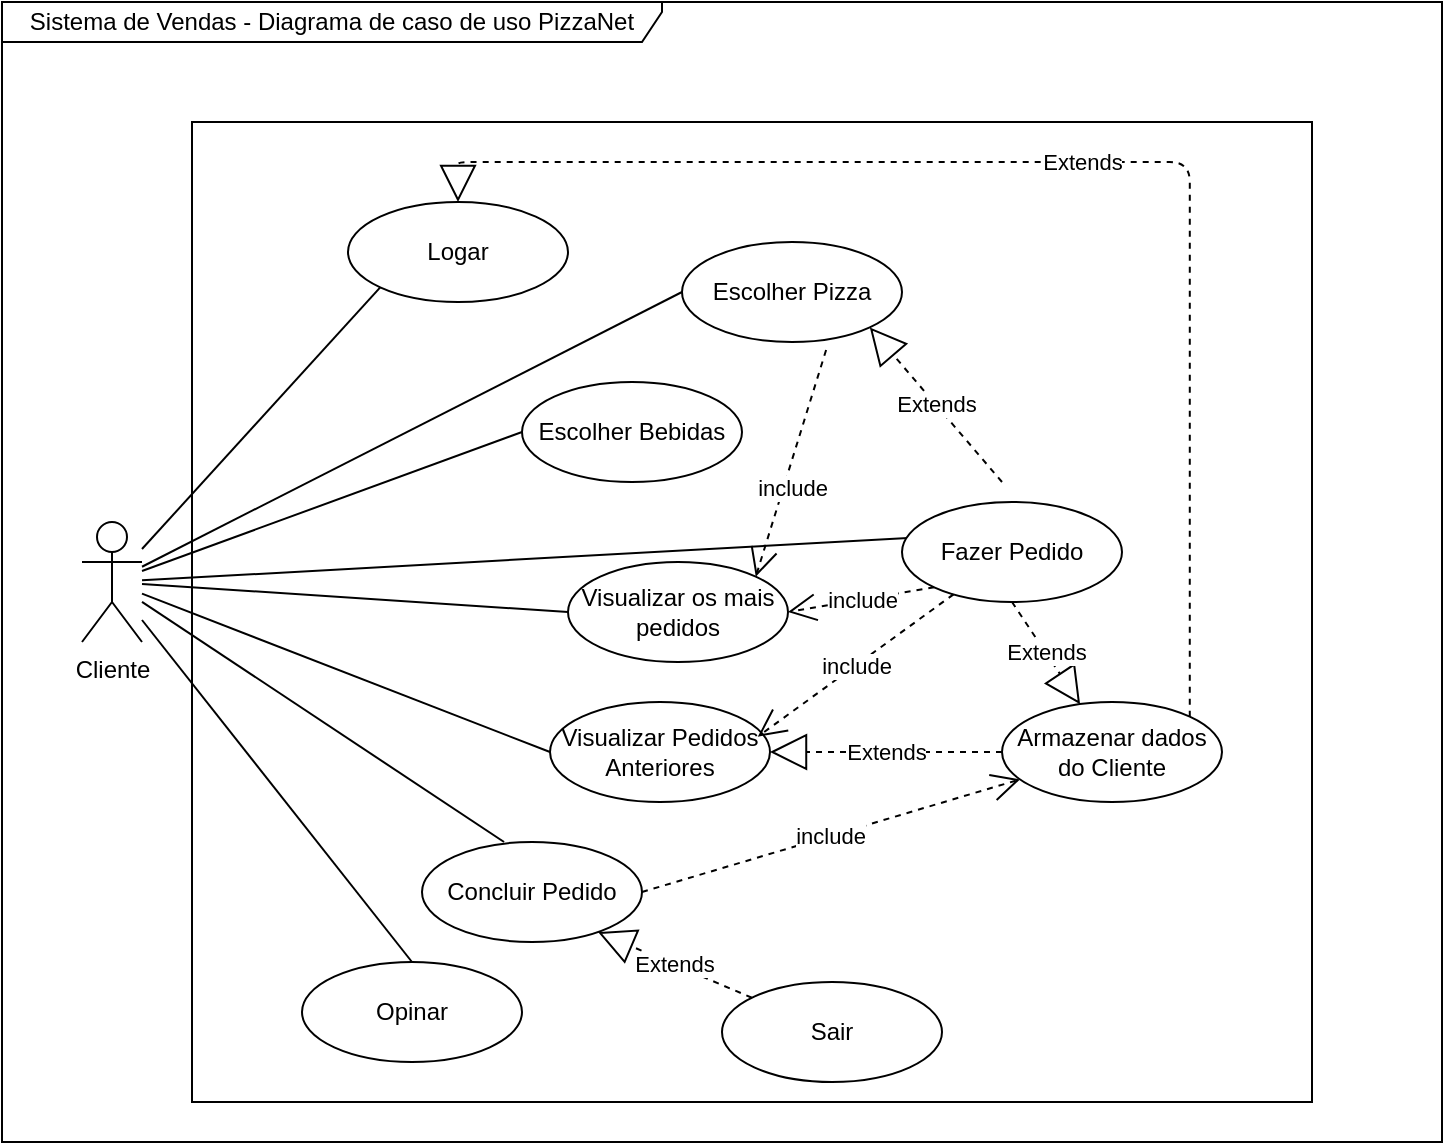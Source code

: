 <mxfile version="13.9.9" type="github">
  <diagram id="yDT6zYbupYHxxWWFTKYv" name="Page-1">
    <mxGraphModel dx="924" dy="804" grid="1" gridSize="10" guides="1" tooltips="1" connect="1" arrows="1" fold="1" page="1" pageScale="1" pageWidth="827" pageHeight="1169" math="0" shadow="0">
      <root>
        <mxCell id="0" />
        <mxCell id="1" parent="0" />
        <mxCell id="V1P1zYZpyqZhVZjL2S4_-1" value="&lt;font style=&quot;vertical-align: inherit&quot;&gt;&lt;font style=&quot;vertical-align: inherit&quot;&gt;&lt;font style=&quot;vertical-align: inherit&quot;&gt;&lt;font style=&quot;vertical-align: inherit&quot;&gt;&lt;font style=&quot;vertical-align: inherit&quot;&gt;&lt;font style=&quot;vertical-align: inherit&quot;&gt;&lt;font style=&quot;vertical-align: inherit&quot;&gt;&lt;font style=&quot;vertical-align: inherit&quot;&gt;&lt;font style=&quot;vertical-align: inherit&quot;&gt;&lt;font style=&quot;vertical-align: inherit&quot;&gt;&lt;font style=&quot;vertical-align: inherit&quot;&gt;&lt;font style=&quot;vertical-align: inherit&quot;&gt;Sistema de Vendas - Diagrama de caso de uso PizzaNet&lt;/font&gt;&lt;/font&gt;&lt;/font&gt;&lt;/font&gt;&lt;/font&gt;&lt;/font&gt;&lt;/font&gt;&lt;/font&gt;&lt;/font&gt;&lt;/font&gt;&lt;/font&gt;&lt;/font&gt;" style="shape=umlFrame;whiteSpace=wrap;html=1;width=330;height=20;strokeColor=#000000;" vertex="1" parent="1">
          <mxGeometry x="30" y="70" width="720" height="570" as="geometry" />
        </mxCell>
        <mxCell id="V1P1zYZpyqZhVZjL2S4_-2" value="" style="rounded=0;whiteSpace=wrap;html=1;fillColor=none;" vertex="1" parent="1">
          <mxGeometry x="125" y="130" width="560" height="490" as="geometry" />
        </mxCell>
        <mxCell id="V1P1zYZpyqZhVZjL2S4_-3" style="edgeStyle=none;rounded=0;orthogonalLoop=1;jettySize=auto;html=1;exitX=0;exitY=0;exitDx=0;exitDy=0;endArrow=none;endFill=0;" edge="1" parent="1">
          <mxGeometry relative="1" as="geometry">
            <mxPoint x="564.64" y="484" as="sourcePoint" />
            <mxPoint x="564.64" y="484" as="targetPoint" />
          </mxGeometry>
        </mxCell>
        <mxCell id="V1P1zYZpyqZhVZjL2S4_-4" style="edgeStyle=none;rounded=0;orthogonalLoop=1;jettySize=auto;html=1;entryX=0;entryY=0.5;entryDx=0;entryDy=0;endArrow=none;endFill=0;" edge="1" parent="1" source="V1P1zYZpyqZhVZjL2S4_-12" target="V1P1zYZpyqZhVZjL2S4_-17">
          <mxGeometry relative="1" as="geometry" />
        </mxCell>
        <mxCell id="V1P1zYZpyqZhVZjL2S4_-5" style="edgeStyle=none;rounded=0;orthogonalLoop=1;jettySize=auto;html=1;entryX=0;entryY=0.5;entryDx=0;entryDy=0;endArrow=none;endFill=0;" edge="1" parent="1" source="V1P1zYZpyqZhVZjL2S4_-12" target="V1P1zYZpyqZhVZjL2S4_-14">
          <mxGeometry relative="1" as="geometry" />
        </mxCell>
        <mxCell id="V1P1zYZpyqZhVZjL2S4_-6" style="edgeStyle=none;rounded=0;orthogonalLoop=1;jettySize=auto;html=1;entryX=0.027;entryY=0.36;entryDx=0;entryDy=0;entryPerimeter=0;endArrow=none;endFill=0;" edge="1" parent="1" source="V1P1zYZpyqZhVZjL2S4_-12" target="V1P1zYZpyqZhVZjL2S4_-18">
          <mxGeometry relative="1" as="geometry" />
        </mxCell>
        <mxCell id="V1P1zYZpyqZhVZjL2S4_-7" style="edgeStyle=none;rounded=0;orthogonalLoop=1;jettySize=auto;html=1;entryX=0;entryY=0.5;entryDx=0;entryDy=0;endArrow=none;endFill=0;" edge="1" parent="1" source="V1P1zYZpyqZhVZjL2S4_-12" target="V1P1zYZpyqZhVZjL2S4_-20">
          <mxGeometry relative="1" as="geometry" />
        </mxCell>
        <mxCell id="V1P1zYZpyqZhVZjL2S4_-8" style="edgeStyle=none;rounded=0;orthogonalLoop=1;jettySize=auto;html=1;entryX=0;entryY=0.5;entryDx=0;entryDy=0;endArrow=none;endFill=0;" edge="1" parent="1" source="V1P1zYZpyqZhVZjL2S4_-12" target="V1P1zYZpyqZhVZjL2S4_-15">
          <mxGeometry relative="1" as="geometry" />
        </mxCell>
        <mxCell id="V1P1zYZpyqZhVZjL2S4_-9" style="edgeStyle=none;rounded=0;orthogonalLoop=1;jettySize=auto;html=1;entryX=0.373;entryY=0;entryDx=0;entryDy=0;entryPerimeter=0;endArrow=none;endFill=0;" edge="1" parent="1" source="V1P1zYZpyqZhVZjL2S4_-12" target="V1P1zYZpyqZhVZjL2S4_-19">
          <mxGeometry relative="1" as="geometry" />
        </mxCell>
        <mxCell id="V1P1zYZpyqZhVZjL2S4_-10" style="edgeStyle=none;rounded=0;orthogonalLoop=1;jettySize=auto;html=1;entryX=0.5;entryY=0;entryDx=0;entryDy=0;endArrow=none;endFill=0;" edge="1" parent="1" source="V1P1zYZpyqZhVZjL2S4_-12" target="V1P1zYZpyqZhVZjL2S4_-16">
          <mxGeometry relative="1" as="geometry" />
        </mxCell>
        <mxCell id="V1P1zYZpyqZhVZjL2S4_-11" style="edgeStyle=none;rounded=0;orthogonalLoop=1;jettySize=auto;html=1;entryX=0;entryY=1;entryDx=0;entryDy=0;endArrow=none;endFill=0;" edge="1" parent="1" source="V1P1zYZpyqZhVZjL2S4_-12" target="V1P1zYZpyqZhVZjL2S4_-13">
          <mxGeometry relative="1" as="geometry" />
        </mxCell>
        <mxCell id="V1P1zYZpyqZhVZjL2S4_-12" value="&lt;font style=&quot;vertical-align: inherit&quot;&gt;&lt;font style=&quot;vertical-align: inherit&quot;&gt;Cliente&lt;/font&gt;&lt;/font&gt;" style="shape=umlActor;verticalLabelPosition=bottom;verticalAlign=top;html=1;" vertex="1" parent="1">
          <mxGeometry x="70" y="330" width="30" height="60" as="geometry" />
        </mxCell>
        <mxCell id="V1P1zYZpyqZhVZjL2S4_-13" value="&lt;font style=&quot;vertical-align: inherit&quot;&gt;&lt;font style=&quot;vertical-align: inherit&quot;&gt;&lt;font style=&quot;vertical-align: inherit&quot;&gt;&lt;font style=&quot;vertical-align: inherit&quot;&gt;Logar&lt;/font&gt;&lt;/font&gt;&lt;/font&gt;&lt;/font&gt;" style="ellipse;whiteSpace=wrap;html=1;" vertex="1" parent="1">
          <mxGeometry x="203" y="170" width="110" height="50" as="geometry" />
        </mxCell>
        <mxCell id="V1P1zYZpyqZhVZjL2S4_-14" value="&lt;font style=&quot;vertical-align: inherit&quot;&gt;&lt;font style=&quot;vertical-align: inherit&quot;&gt;&lt;font style=&quot;vertical-align: inherit&quot;&gt;&lt;font style=&quot;vertical-align: inherit&quot;&gt;&lt;font style=&quot;vertical-align: inherit&quot;&gt;&lt;font style=&quot;vertical-align: inherit&quot;&gt;Escolher Bebidas&lt;/font&gt;&lt;/font&gt;&lt;/font&gt;&lt;/font&gt;&lt;/font&gt;&lt;/font&gt;" style="ellipse;whiteSpace=wrap;html=1;" vertex="1" parent="1">
          <mxGeometry x="290" y="260" width="110" height="50" as="geometry" />
        </mxCell>
        <mxCell id="V1P1zYZpyqZhVZjL2S4_-15" value="&lt;font style=&quot;vertical-align: inherit&quot;&gt;&lt;font style=&quot;vertical-align: inherit&quot;&gt;&lt;font style=&quot;vertical-align: inherit&quot;&gt;&lt;font style=&quot;vertical-align: inherit&quot;&gt;&lt;font style=&quot;vertical-align: inherit&quot;&gt;&lt;font style=&quot;vertical-align: inherit&quot;&gt;&lt;font style=&quot;vertical-align: inherit&quot;&gt;&lt;font style=&quot;vertical-align: inherit&quot;&gt;Visualizar Pedidos Anteriores&lt;/font&gt;&lt;/font&gt;&lt;/font&gt;&lt;/font&gt;&lt;/font&gt;&lt;/font&gt;&lt;/font&gt;&lt;/font&gt;" style="ellipse;whiteSpace=wrap;html=1;" vertex="1" parent="1">
          <mxGeometry x="304" y="420" width="110" height="50" as="geometry" />
        </mxCell>
        <mxCell id="V1P1zYZpyqZhVZjL2S4_-16" value="&lt;font style=&quot;vertical-align: inherit&quot;&gt;&lt;font style=&quot;vertical-align: inherit&quot;&gt;&lt;font style=&quot;vertical-align: inherit&quot;&gt;&lt;font style=&quot;vertical-align: inherit&quot;&gt;&lt;font style=&quot;vertical-align: inherit&quot;&gt;&lt;font style=&quot;vertical-align: inherit&quot;&gt;&lt;font style=&quot;vertical-align: inherit&quot;&gt;&lt;font style=&quot;vertical-align: inherit&quot;&gt;Opinar&lt;/font&gt;&lt;/font&gt;&lt;/font&gt;&lt;/font&gt;&lt;/font&gt;&lt;/font&gt;&lt;/font&gt;&lt;/font&gt;" style="ellipse;whiteSpace=wrap;html=1;" vertex="1" parent="1">
          <mxGeometry x="180" y="550" width="110" height="50" as="geometry" />
        </mxCell>
        <mxCell id="V1P1zYZpyqZhVZjL2S4_-17" value="&lt;font style=&quot;vertical-align: inherit&quot;&gt;&lt;font style=&quot;vertical-align: inherit&quot;&gt;&lt;font style=&quot;vertical-align: inherit&quot;&gt;&lt;font style=&quot;vertical-align: inherit&quot;&gt;Escolher Pizza&lt;/font&gt;&lt;/font&gt;&lt;/font&gt;&lt;/font&gt;" style="ellipse;whiteSpace=wrap;html=1;" vertex="1" parent="1">
          <mxGeometry x="370" y="190" width="110" height="50" as="geometry" />
        </mxCell>
        <mxCell id="V1P1zYZpyqZhVZjL2S4_-18" value="&lt;font style=&quot;vertical-align: inherit&quot;&gt;&lt;font style=&quot;vertical-align: inherit&quot;&gt;&lt;font style=&quot;vertical-align: inherit&quot;&gt;&lt;font style=&quot;vertical-align: inherit&quot;&gt;&lt;font style=&quot;vertical-align: inherit&quot;&gt;&lt;font style=&quot;vertical-align: inherit&quot;&gt;Fazer Pedido&lt;/font&gt;&lt;/font&gt;&lt;/font&gt;&lt;/font&gt;&lt;/font&gt;&lt;/font&gt;" style="ellipse;whiteSpace=wrap;html=1;" vertex="1" parent="1">
          <mxGeometry x="480" y="320" width="110" height="50" as="geometry" />
        </mxCell>
        <mxCell id="V1P1zYZpyqZhVZjL2S4_-19" value="&lt;font style=&quot;vertical-align: inherit&quot;&gt;&lt;font style=&quot;vertical-align: inherit&quot;&gt;&lt;font style=&quot;vertical-align: inherit&quot;&gt;&lt;font style=&quot;vertical-align: inherit&quot;&gt;Concluir Pedido&lt;/font&gt;&lt;/font&gt;&lt;/font&gt;&lt;/font&gt;" style="ellipse;whiteSpace=wrap;html=1;" vertex="1" parent="1">
          <mxGeometry x="240" y="490" width="110" height="50" as="geometry" />
        </mxCell>
        <mxCell id="V1P1zYZpyqZhVZjL2S4_-20" value="&lt;font style=&quot;vertical-align: inherit&quot;&gt;&lt;font style=&quot;vertical-align: inherit&quot;&gt;&lt;font style=&quot;vertical-align: inherit&quot;&gt;&lt;font style=&quot;vertical-align: inherit&quot;&gt;&lt;font style=&quot;vertical-align: inherit&quot;&gt;&lt;font style=&quot;vertical-align: inherit&quot;&gt;Visualizar os mais pedidos&lt;/font&gt;&lt;/font&gt;&lt;/font&gt;&lt;/font&gt;&lt;/font&gt;&lt;/font&gt;" style="ellipse;whiteSpace=wrap;html=1;" vertex="1" parent="1">
          <mxGeometry x="313" y="350" width="110" height="50" as="geometry" />
        </mxCell>
        <mxCell id="V1P1zYZpyqZhVZjL2S4_-21" value="&lt;font style=&quot;vertical-align: inherit&quot;&gt;&lt;font style=&quot;vertical-align: inherit&quot;&gt;&lt;font style=&quot;vertical-align: inherit&quot;&gt;&lt;font style=&quot;vertical-align: inherit&quot;&gt;Armazenar dados do Cliente&lt;/font&gt;&lt;/font&gt;&lt;/font&gt;&lt;/font&gt;" style="ellipse;whiteSpace=wrap;html=1;" vertex="1" parent="1">
          <mxGeometry x="530" y="420" width="110" height="50" as="geometry" />
        </mxCell>
        <mxCell id="V1P1zYZpyqZhVZjL2S4_-22" value="Extends" style="endArrow=block;endSize=16;endFill=0;html=1;dashed=1;exitX=0.5;exitY=1;exitDx=0;exitDy=0;" edge="1" parent="1" source="V1P1zYZpyqZhVZjL2S4_-18" target="V1P1zYZpyqZhVZjL2S4_-21">
          <mxGeometry width="160" relative="1" as="geometry">
            <mxPoint x="440" y="340" as="sourcePoint" />
            <mxPoint x="530" y="345" as="targetPoint" />
          </mxGeometry>
        </mxCell>
        <mxCell id="V1P1zYZpyqZhVZjL2S4_-23" value="Extends" style="endArrow=block;endSize=16;endFill=0;html=1;dashed=1;exitX=0;exitY=0.5;exitDx=0;exitDy=0;entryX=1;entryY=0.5;entryDx=0;entryDy=0;" edge="1" parent="1" source="V1P1zYZpyqZhVZjL2S4_-21" target="V1P1zYZpyqZhVZjL2S4_-15">
          <mxGeometry width="160" relative="1" as="geometry">
            <mxPoint x="290" y="390" as="sourcePoint" />
            <mxPoint x="460" y="390" as="targetPoint" />
          </mxGeometry>
        </mxCell>
        <mxCell id="V1P1zYZpyqZhVZjL2S4_-24" value="include" style="endArrow=open;endSize=12;dashed=1;html=1;exitX=1;exitY=0.5;exitDx=0;exitDy=0;" edge="1" parent="1" source="V1P1zYZpyqZhVZjL2S4_-19" target="V1P1zYZpyqZhVZjL2S4_-21">
          <mxGeometry width="160" relative="1" as="geometry">
            <mxPoint x="290" y="390" as="sourcePoint" />
            <mxPoint x="450" y="390" as="targetPoint" />
          </mxGeometry>
        </mxCell>
        <mxCell id="V1P1zYZpyqZhVZjL2S4_-25" value="include" style="endArrow=open;endSize=12;dashed=1;html=1;entryX=1;entryY=0;entryDx=0;entryDy=0;exitX=0.655;exitY=1.08;exitDx=0;exitDy=0;exitPerimeter=0;" edge="1" parent="1" source="V1P1zYZpyqZhVZjL2S4_-17" target="V1P1zYZpyqZhVZjL2S4_-20">
          <mxGeometry x="0.192" y="4" width="160" relative="1" as="geometry">
            <mxPoint x="473" y="200" as="sourcePoint" />
            <mxPoint x="656.851" y="109.996" as="targetPoint" />
            <mxPoint as="offset" />
          </mxGeometry>
        </mxCell>
        <mxCell id="V1P1zYZpyqZhVZjL2S4_-26" value="include" style="endArrow=open;endSize=12;dashed=1;html=1;exitX=0;exitY=1;exitDx=0;exitDy=0;entryX=1;entryY=0.5;entryDx=0;entryDy=0;" edge="1" parent="1" source="V1P1zYZpyqZhVZjL2S4_-18" target="V1P1zYZpyqZhVZjL2S4_-20">
          <mxGeometry width="160" relative="1" as="geometry">
            <mxPoint x="360" y="515" as="sourcePoint" />
            <mxPoint x="440" y="375" as="targetPoint" />
          </mxGeometry>
        </mxCell>
        <mxCell id="V1P1zYZpyqZhVZjL2S4_-27" value="include" style="endArrow=open;endSize=12;dashed=1;html=1;entryX=1;entryY=0;entryDx=0;entryDy=0;" edge="1" parent="1" source="V1P1zYZpyqZhVZjL2S4_-18">
          <mxGeometry width="160" relative="1" as="geometry">
            <mxPoint x="533.01" y="371" as="sourcePoint" />
            <mxPoint x="407.891" y="437.322" as="targetPoint" />
          </mxGeometry>
        </mxCell>
        <mxCell id="V1P1zYZpyqZhVZjL2S4_-28" value="&lt;font style=&quot;vertical-align: inherit&quot;&gt;&lt;font style=&quot;vertical-align: inherit&quot;&gt;&lt;font style=&quot;vertical-align: inherit&quot;&gt;&lt;font style=&quot;vertical-align: inherit&quot;&gt;Sair&lt;/font&gt;&lt;/font&gt;&lt;/font&gt;&lt;/font&gt;" style="ellipse;whiteSpace=wrap;html=1;" vertex="1" parent="1">
          <mxGeometry x="390" y="560" width="110" height="50" as="geometry" />
        </mxCell>
        <mxCell id="V1P1zYZpyqZhVZjL2S4_-29" value="Extends" style="endArrow=block;endSize=16;endFill=0;html=1;dashed=1;entryX=0.8;entryY=0.9;entryDx=0;entryDy=0;entryPerimeter=0;" edge="1" parent="1" source="V1P1zYZpyqZhVZjL2S4_-28" target="V1P1zYZpyqZhVZjL2S4_-19">
          <mxGeometry width="160" relative="1" as="geometry">
            <mxPoint x="290" y="390" as="sourcePoint" />
            <mxPoint x="450" y="390" as="targetPoint" />
          </mxGeometry>
        </mxCell>
        <mxCell id="V1P1zYZpyqZhVZjL2S4_-30" value="Extends" style="endArrow=block;endSize=16;endFill=0;html=1;dashed=1;entryX=1;entryY=1;entryDx=0;entryDy=0;" edge="1" parent="1" target="V1P1zYZpyqZhVZjL2S4_-17">
          <mxGeometry width="160" relative="1" as="geometry">
            <mxPoint x="530.0" y="310" as="sourcePoint" />
            <mxPoint x="580.793" y="430.848" as="targetPoint" />
          </mxGeometry>
        </mxCell>
        <mxCell id="V1P1zYZpyqZhVZjL2S4_-35" value="Extends" style="endArrow=block;endSize=16;endFill=0;html=1;dashed=1;edgeStyle=orthogonalEdgeStyle;exitX=1;exitY=0;exitDx=0;exitDy=0;" edge="1" parent="1" source="V1P1zYZpyqZhVZjL2S4_-21" target="V1P1zYZpyqZhVZjL2S4_-13">
          <mxGeometry width="160" relative="1" as="geometry">
            <mxPoint x="290" y="350" as="sourcePoint" />
            <mxPoint x="450" y="350" as="targetPoint" />
            <Array as="points">
              <mxPoint x="624" y="150" />
              <mxPoint x="258" y="150" />
            </Array>
          </mxGeometry>
        </mxCell>
      </root>
    </mxGraphModel>
  </diagram>
</mxfile>
